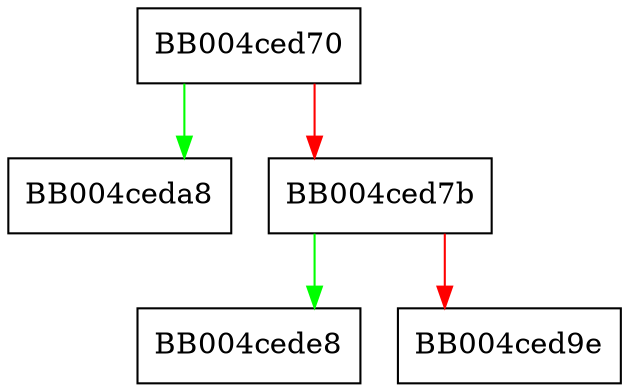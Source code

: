 digraph tls_default_validate_record_header {
  node [shape="box"];
  graph [splines=ortho];
  BB004ced70 -> BB004ceda8 [color="green"];
  BB004ced70 -> BB004ced7b [color="red"];
  BB004ced7b -> BB004cede8 [color="green"];
  BB004ced7b -> BB004ced9e [color="red"];
}